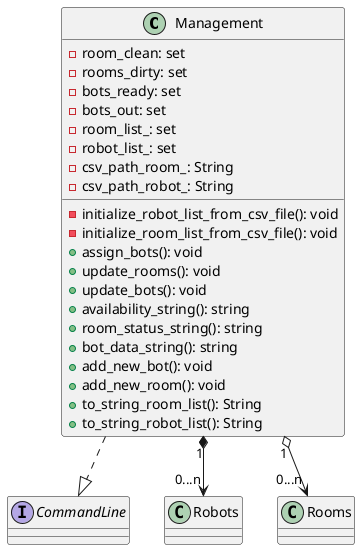 @startuml
class Management {
  - room_clean: set
  - rooms_dirty: set
  - bots_ready: set
  - bots_out: set
  - room_list_: set
  - robot_list_: set
  - csv_path_room_: String
  - csv_path_robot_: String
  - initialize_robot_list_from_csv_file(): void
  - initialize_room_list_from_csv_file(): void
  + assign_bots(): void
  + update_rooms(): void
  + update_bots(): void
  + availability_string(): string
  + room_status_string(): string
  + bot_data_string(): string
  + add_new_bot(): void
  + add_new_room(): void
  + to_string_room_list(): String
  + to_string_robot_list(): String
}

interface CommandLine {}

class Robots{}

class Rooms{}

Management "1" o--> "0...n" Rooms
Management "1" *--> "0...n" Robots
Management ..|> CommandLine
@enduml

